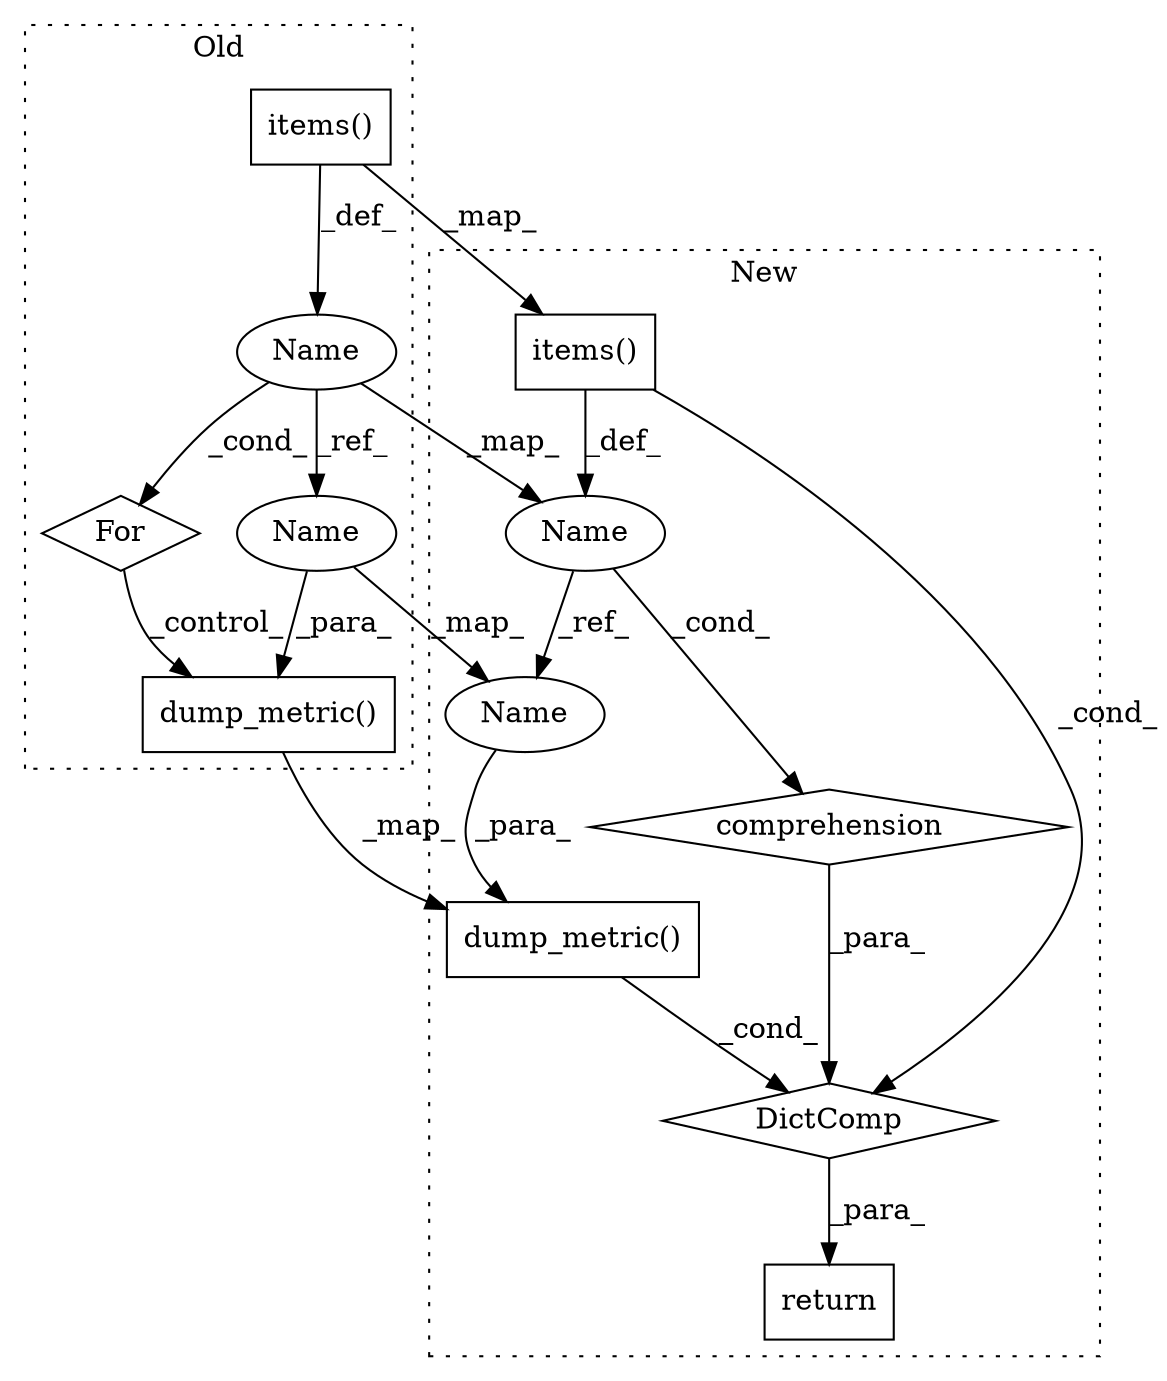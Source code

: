 digraph G {
subgraph cluster0 {
1 [label="dump_metric()" a="75" s="1413,1439" l="17,1" shape="box"];
4 [label="Name" a="87" s="1383" l="1" shape="ellipse"];
7 [label="items()" a="75" s="1388" l="11" shape="box"];
9 [label="For" a="107" s="1376,1399" l="4,14" shape="diamond"];
11 [label="Name" a="87" s="1433" l="1" shape="ellipse"];
label = "Old";
style="dotted";
}
subgraph cluster1 {
2 [label="dump_metric()" a="75" s="1427,1453" l="17,1" shape="box"];
3 [label="return" a="93" s="1416" l="7" shape="box"];
5 [label="Name" a="87" s="1478" l="1" shape="ellipse"];
6 [label="items()" a="75" s="1483" l="11" shape="box"];
8 [label="DictComp" a="84" s="1423" l="72" shape="diamond"];
10 [label="comprehension" a="45" s="1471" l="3" shape="diamond"];
12 [label="Name" a="87" s="1447" l="1" shape="ellipse"];
label = "New";
style="dotted";
}
1 -> 2 [label="_map_"];
2 -> 8 [label="_cond_"];
4 -> 11 [label="_ref_"];
4 -> 9 [label="_cond_"];
4 -> 5 [label="_map_"];
5 -> 10 [label="_cond_"];
5 -> 12 [label="_ref_"];
6 -> 5 [label="_def_"];
6 -> 8 [label="_cond_"];
7 -> 6 [label="_map_"];
7 -> 4 [label="_def_"];
8 -> 3 [label="_para_"];
9 -> 1 [label="_control_"];
10 -> 8 [label="_para_"];
11 -> 1 [label="_para_"];
11 -> 12 [label="_map_"];
12 -> 2 [label="_para_"];
}